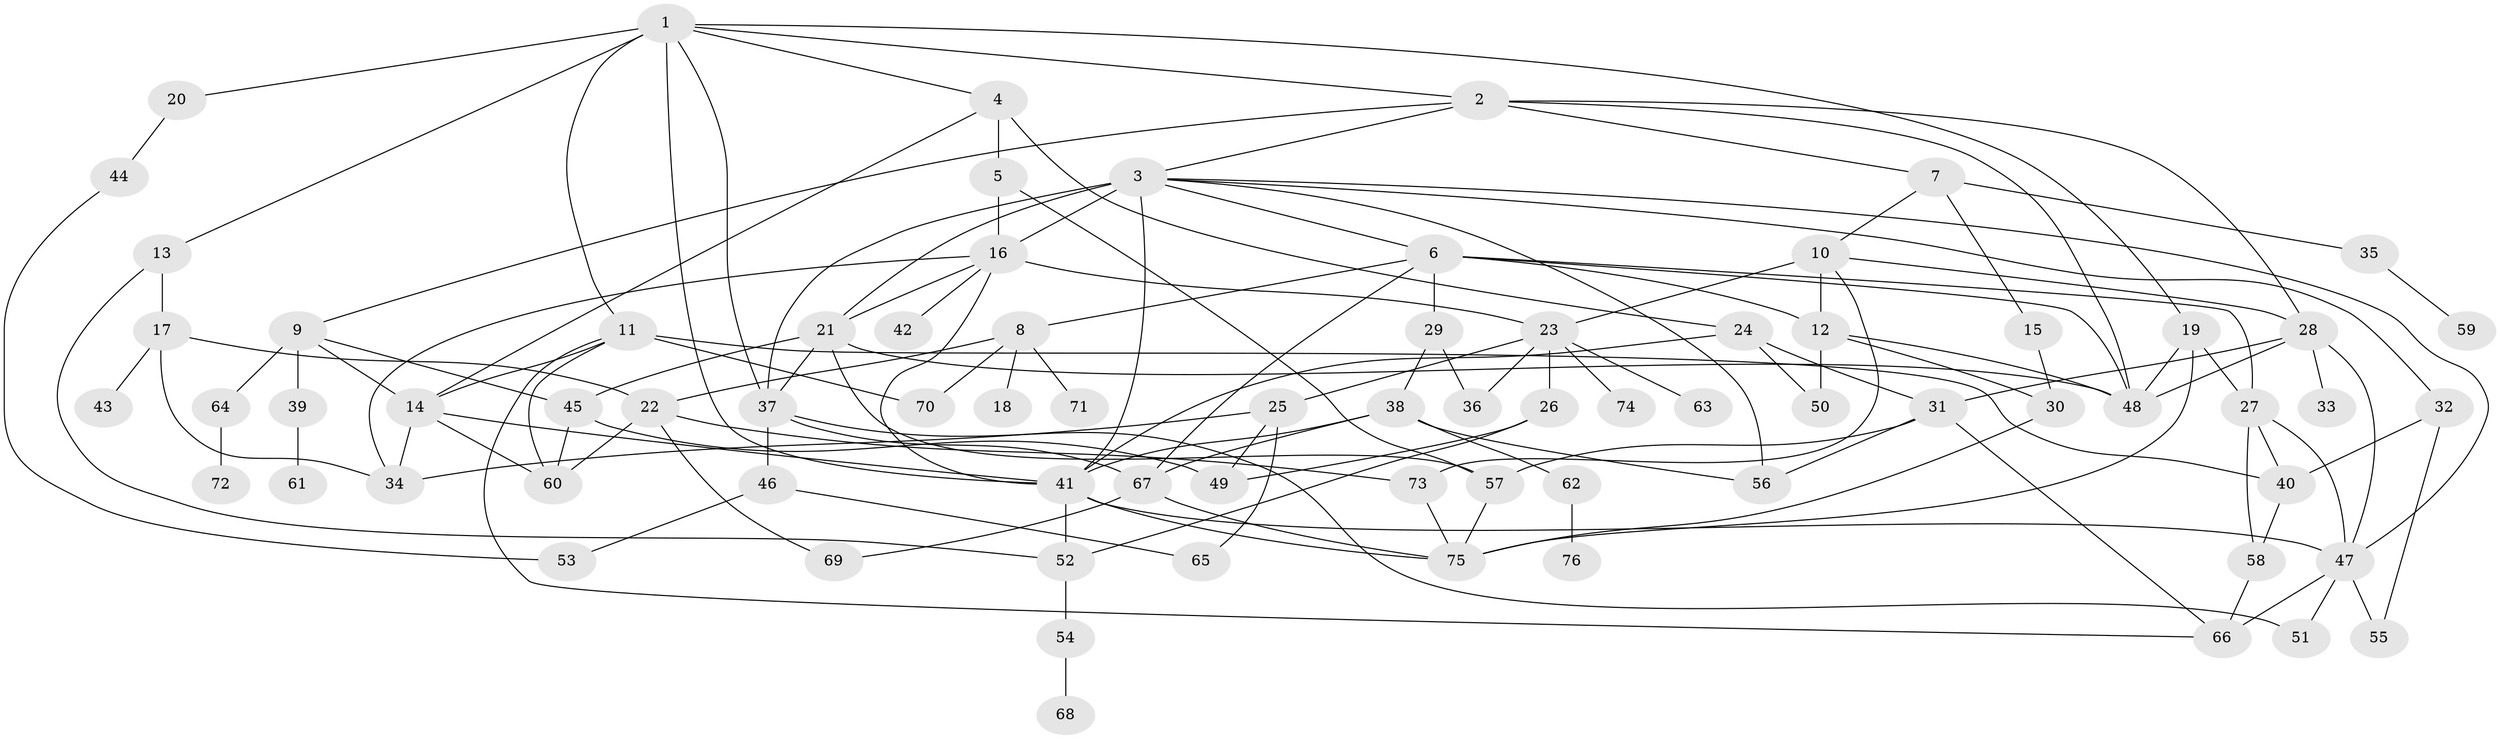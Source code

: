 // original degree distribution, {9: 0.006711409395973154, 7: 0.013422818791946308, 4: 0.15436241610738255, 5: 0.06711409395973154, 2: 0.28187919463087246, 3: 0.20134228187919462, 12: 0.006711409395973154, 1: 0.2214765100671141, 6: 0.040268456375838924, 8: 0.006711409395973154}
// Generated by graph-tools (version 1.1) at 2025/34/03/09/25 02:34:13]
// undirected, 76 vertices, 138 edges
graph export_dot {
graph [start="1"]
  node [color=gray90,style=filled];
  1;
  2;
  3;
  4;
  5;
  6;
  7;
  8;
  9;
  10;
  11;
  12;
  13;
  14;
  15;
  16;
  17;
  18;
  19;
  20;
  21;
  22;
  23;
  24;
  25;
  26;
  27;
  28;
  29;
  30;
  31;
  32;
  33;
  34;
  35;
  36;
  37;
  38;
  39;
  40;
  41;
  42;
  43;
  44;
  45;
  46;
  47;
  48;
  49;
  50;
  51;
  52;
  53;
  54;
  55;
  56;
  57;
  58;
  59;
  60;
  61;
  62;
  63;
  64;
  65;
  66;
  67;
  68;
  69;
  70;
  71;
  72;
  73;
  74;
  75;
  76;
  1 -- 2 [weight=1.0];
  1 -- 4 [weight=1.0];
  1 -- 11 [weight=1.0];
  1 -- 13 [weight=1.0];
  1 -- 19 [weight=1.0];
  1 -- 20 [weight=1.0];
  1 -- 37 [weight=1.0];
  1 -- 41 [weight=1.0];
  2 -- 3 [weight=1.0];
  2 -- 7 [weight=1.0];
  2 -- 9 [weight=1.0];
  2 -- 28 [weight=1.0];
  2 -- 48 [weight=1.0];
  3 -- 6 [weight=1.0];
  3 -- 16 [weight=6.0];
  3 -- 21 [weight=1.0];
  3 -- 32 [weight=1.0];
  3 -- 37 [weight=1.0];
  3 -- 41 [weight=1.0];
  3 -- 47 [weight=1.0];
  3 -- 56 [weight=1.0];
  4 -- 5 [weight=2.0];
  4 -- 14 [weight=1.0];
  4 -- 24 [weight=1.0];
  5 -- 16 [weight=2.0];
  5 -- 57 [weight=1.0];
  6 -- 8 [weight=1.0];
  6 -- 12 [weight=1.0];
  6 -- 27 [weight=1.0];
  6 -- 29 [weight=1.0];
  6 -- 48 [weight=1.0];
  6 -- 67 [weight=1.0];
  7 -- 10 [weight=1.0];
  7 -- 15 [weight=1.0];
  7 -- 35 [weight=1.0];
  8 -- 18 [weight=1.0];
  8 -- 22 [weight=1.0];
  8 -- 70 [weight=1.0];
  8 -- 71 [weight=1.0];
  9 -- 14 [weight=1.0];
  9 -- 39 [weight=1.0];
  9 -- 45 [weight=1.0];
  9 -- 64 [weight=1.0];
  10 -- 12 [weight=4.0];
  10 -- 23 [weight=1.0];
  10 -- 28 [weight=1.0];
  10 -- 73 [weight=1.0];
  11 -- 14 [weight=1.0];
  11 -- 40 [weight=1.0];
  11 -- 60 [weight=1.0];
  11 -- 66 [weight=1.0];
  11 -- 70 [weight=1.0];
  12 -- 30 [weight=1.0];
  12 -- 48 [weight=1.0];
  12 -- 50 [weight=2.0];
  13 -- 17 [weight=1.0];
  13 -- 52 [weight=1.0];
  14 -- 34 [weight=1.0];
  14 -- 41 [weight=1.0];
  14 -- 60 [weight=1.0];
  15 -- 30 [weight=2.0];
  16 -- 21 [weight=1.0];
  16 -- 23 [weight=1.0];
  16 -- 34 [weight=1.0];
  16 -- 41 [weight=2.0];
  16 -- 42 [weight=1.0];
  17 -- 22 [weight=1.0];
  17 -- 34 [weight=1.0];
  17 -- 43 [weight=1.0];
  19 -- 27 [weight=2.0];
  19 -- 48 [weight=1.0];
  19 -- 75 [weight=1.0];
  20 -- 44 [weight=1.0];
  21 -- 37 [weight=1.0];
  21 -- 45 [weight=1.0];
  21 -- 48 [weight=1.0];
  21 -- 57 [weight=1.0];
  22 -- 60 [weight=1.0];
  22 -- 69 [weight=1.0];
  22 -- 73 [weight=1.0];
  23 -- 25 [weight=1.0];
  23 -- 26 [weight=1.0];
  23 -- 36 [weight=1.0];
  23 -- 63 [weight=1.0];
  23 -- 74 [weight=1.0];
  24 -- 31 [weight=1.0];
  24 -- 41 [weight=1.0];
  24 -- 50 [weight=1.0];
  25 -- 34 [weight=1.0];
  25 -- 49 [weight=1.0];
  25 -- 65 [weight=1.0];
  26 -- 49 [weight=1.0];
  26 -- 52 [weight=1.0];
  27 -- 40 [weight=1.0];
  27 -- 47 [weight=1.0];
  27 -- 58 [weight=1.0];
  28 -- 31 [weight=1.0];
  28 -- 33 [weight=1.0];
  28 -- 47 [weight=1.0];
  28 -- 48 [weight=1.0];
  29 -- 36 [weight=1.0];
  29 -- 38 [weight=1.0];
  30 -- 75 [weight=1.0];
  31 -- 56 [weight=1.0];
  31 -- 57 [weight=1.0];
  31 -- 66 [weight=1.0];
  32 -- 40 [weight=1.0];
  32 -- 55 [weight=1.0];
  35 -- 59 [weight=1.0];
  37 -- 46 [weight=1.0];
  37 -- 51 [weight=1.0];
  37 -- 67 [weight=1.0];
  38 -- 41 [weight=1.0];
  38 -- 56 [weight=1.0];
  38 -- 62 [weight=1.0];
  38 -- 67 [weight=1.0];
  39 -- 61 [weight=1.0];
  40 -- 58 [weight=2.0];
  41 -- 47 [weight=1.0];
  41 -- 52 [weight=1.0];
  41 -- 75 [weight=1.0];
  44 -- 53 [weight=1.0];
  45 -- 49 [weight=1.0];
  45 -- 60 [weight=1.0];
  46 -- 53 [weight=1.0];
  46 -- 65 [weight=1.0];
  47 -- 51 [weight=1.0];
  47 -- 55 [weight=1.0];
  47 -- 66 [weight=1.0];
  52 -- 54 [weight=1.0];
  54 -- 68 [weight=1.0];
  57 -- 75 [weight=1.0];
  58 -- 66 [weight=1.0];
  62 -- 76 [weight=1.0];
  64 -- 72 [weight=1.0];
  67 -- 69 [weight=1.0];
  67 -- 75 [weight=1.0];
  73 -- 75 [weight=1.0];
}
